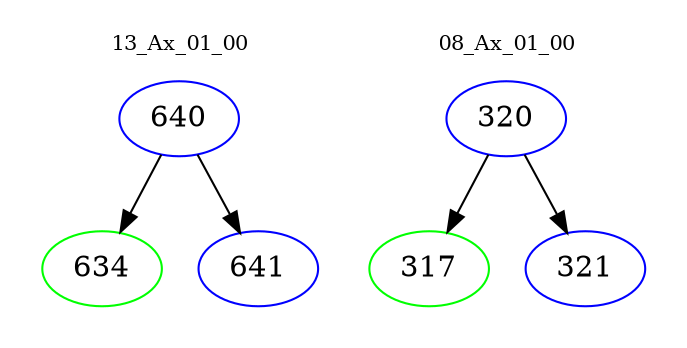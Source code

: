 digraph{
subgraph cluster_0 {
color = white
label = "13_Ax_01_00";
fontsize=10;
T0_640 [label="640", color="blue"]
T0_640 -> T0_634 [color="black"]
T0_634 [label="634", color="green"]
T0_640 -> T0_641 [color="black"]
T0_641 [label="641", color="blue"]
}
subgraph cluster_1 {
color = white
label = "08_Ax_01_00";
fontsize=10;
T1_320 [label="320", color="blue"]
T1_320 -> T1_317 [color="black"]
T1_317 [label="317", color="green"]
T1_320 -> T1_321 [color="black"]
T1_321 [label="321", color="blue"]
}
}
